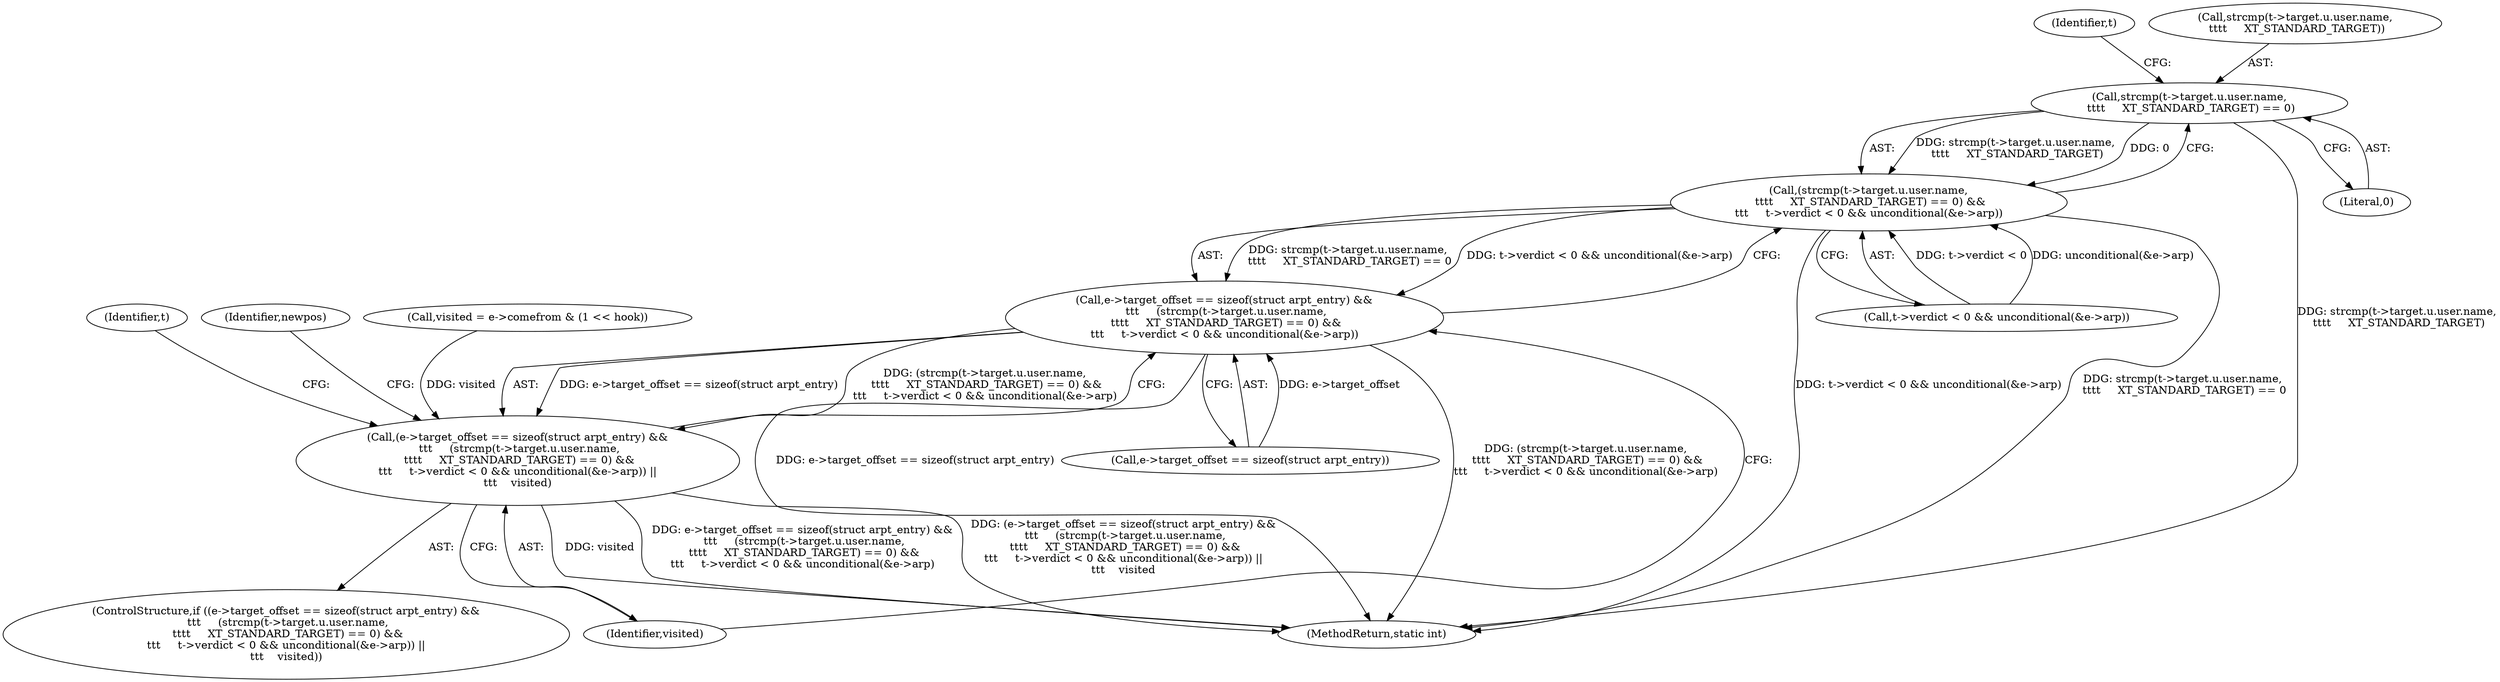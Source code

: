 digraph "0_linux_54d83fc74aa9ec72794373cb47432c5f7fb1a309_1@pointer" {
"1000213" [label="(Call,strcmp(t->target.u.user.name,\n \t\t\t\t     XT_STANDARD_TARGET) == 0)"];
"1000212" [label="(Call,(strcmp(t->target.u.user.name,\n \t\t\t\t     XT_STANDARD_TARGET) == 0) &&\n\t\t\t     t->verdict < 0 && unconditional(&e->arp))"];
"1000205" [label="(Call,e->target_offset == sizeof(struct arpt_entry) &&\n \t\t\t     (strcmp(t->target.u.user.name,\n \t\t\t\t     XT_STANDARD_TARGET) == 0) &&\n\t\t\t     t->verdict < 0 && unconditional(&e->arp))"];
"1000204" [label="(Call,(e->target_offset == sizeof(struct arpt_entry) &&\n \t\t\t     (strcmp(t->target.u.user.name,\n \t\t\t\t     XT_STANDARD_TARGET) == 0) &&\n\t\t\t     t->verdict < 0 && unconditional(&e->arp)) ||\n\t\t\t    visited)"];
"1000213" [label="(Call,strcmp(t->target.u.user.name,\n \t\t\t\t     XT_STANDARD_TARGET) == 0)"];
"1000249" [label="(Identifier,t)"];
"1000229" [label="(Identifier,t)"];
"1000214" [label="(Call,strcmp(t->target.u.user.name,\n \t\t\t\t     XT_STANDARD_TARGET))"];
"1000345" [label="(Identifier,newpos)"];
"1000206" [label="(Call,e->target_offset == sizeof(struct arpt_entry))"];
"1000205" [label="(Call,e->target_offset == sizeof(struct arpt_entry) &&\n \t\t\t     (strcmp(t->target.u.user.name,\n \t\t\t\t     XT_STANDARD_TARGET) == 0) &&\n\t\t\t     t->verdict < 0 && unconditional(&e->arp))"];
"1000226" [label="(Call,t->verdict < 0 && unconditional(&e->arp))"];
"1000203" [label="(ControlStructure,if ((e->target_offset == sizeof(struct arpt_entry) &&\n \t\t\t     (strcmp(t->target.u.user.name,\n \t\t\t\t     XT_STANDARD_TARGET) == 0) &&\n\t\t\t     t->verdict < 0 && unconditional(&e->arp)) ||\n\t\t\t    visited))"];
"1000212" [label="(Call,(strcmp(t->target.u.user.name,\n \t\t\t\t     XT_STANDARD_TARGET) == 0) &&\n\t\t\t     t->verdict < 0 && unconditional(&e->arp))"];
"1000237" [label="(Identifier,visited)"];
"1000419" [label="(MethodReturn,static int)"];
"1000204" [label="(Call,(e->target_offset == sizeof(struct arpt_entry) &&\n \t\t\t     (strcmp(t->target.u.user.name,\n \t\t\t\t     XT_STANDARD_TARGET) == 0) &&\n\t\t\t     t->verdict < 0 && unconditional(&e->arp)) ||\n\t\t\t    visited)"];
"1000165" [label="(Call,visited = e->comefrom & (1 << hook))"];
"1000225" [label="(Literal,0)"];
"1000213" -> "1000212"  [label="AST: "];
"1000213" -> "1000225"  [label="CFG: "];
"1000214" -> "1000213"  [label="AST: "];
"1000225" -> "1000213"  [label="AST: "];
"1000229" -> "1000213"  [label="CFG: "];
"1000212" -> "1000213"  [label="CFG: "];
"1000213" -> "1000419"  [label="DDG: strcmp(t->target.u.user.name,\n \t\t\t\t     XT_STANDARD_TARGET)"];
"1000213" -> "1000212"  [label="DDG: strcmp(t->target.u.user.name,\n \t\t\t\t     XT_STANDARD_TARGET)"];
"1000213" -> "1000212"  [label="DDG: 0"];
"1000212" -> "1000205"  [label="AST: "];
"1000212" -> "1000226"  [label="CFG: "];
"1000226" -> "1000212"  [label="AST: "];
"1000205" -> "1000212"  [label="CFG: "];
"1000212" -> "1000419"  [label="DDG: t->verdict < 0 && unconditional(&e->arp)"];
"1000212" -> "1000419"  [label="DDG: strcmp(t->target.u.user.name,\n \t\t\t\t     XT_STANDARD_TARGET) == 0"];
"1000212" -> "1000205"  [label="DDG: strcmp(t->target.u.user.name,\n \t\t\t\t     XT_STANDARD_TARGET) == 0"];
"1000212" -> "1000205"  [label="DDG: t->verdict < 0 && unconditional(&e->arp)"];
"1000226" -> "1000212"  [label="DDG: t->verdict < 0"];
"1000226" -> "1000212"  [label="DDG: unconditional(&e->arp)"];
"1000205" -> "1000204"  [label="AST: "];
"1000205" -> "1000206"  [label="CFG: "];
"1000206" -> "1000205"  [label="AST: "];
"1000237" -> "1000205"  [label="CFG: "];
"1000204" -> "1000205"  [label="CFG: "];
"1000205" -> "1000419"  [label="DDG: e->target_offset == sizeof(struct arpt_entry)"];
"1000205" -> "1000419"  [label="DDG: (strcmp(t->target.u.user.name,\n \t\t\t\t     XT_STANDARD_TARGET) == 0) &&\n\t\t\t     t->verdict < 0 && unconditional(&e->arp)"];
"1000205" -> "1000204"  [label="DDG: e->target_offset == sizeof(struct arpt_entry)"];
"1000205" -> "1000204"  [label="DDG: (strcmp(t->target.u.user.name,\n \t\t\t\t     XT_STANDARD_TARGET) == 0) &&\n\t\t\t     t->verdict < 0 && unconditional(&e->arp)"];
"1000206" -> "1000205"  [label="DDG: e->target_offset"];
"1000204" -> "1000203"  [label="AST: "];
"1000204" -> "1000237"  [label="CFG: "];
"1000237" -> "1000204"  [label="AST: "];
"1000249" -> "1000204"  [label="CFG: "];
"1000345" -> "1000204"  [label="CFG: "];
"1000204" -> "1000419"  [label="DDG: visited"];
"1000204" -> "1000419"  [label="DDG: e->target_offset == sizeof(struct arpt_entry) &&\n \t\t\t     (strcmp(t->target.u.user.name,\n \t\t\t\t     XT_STANDARD_TARGET) == 0) &&\n\t\t\t     t->verdict < 0 && unconditional(&e->arp)"];
"1000204" -> "1000419"  [label="DDG: (e->target_offset == sizeof(struct arpt_entry) &&\n \t\t\t     (strcmp(t->target.u.user.name,\n \t\t\t\t     XT_STANDARD_TARGET) == 0) &&\n\t\t\t     t->verdict < 0 && unconditional(&e->arp)) ||\n\t\t\t    visited"];
"1000165" -> "1000204"  [label="DDG: visited"];
}
